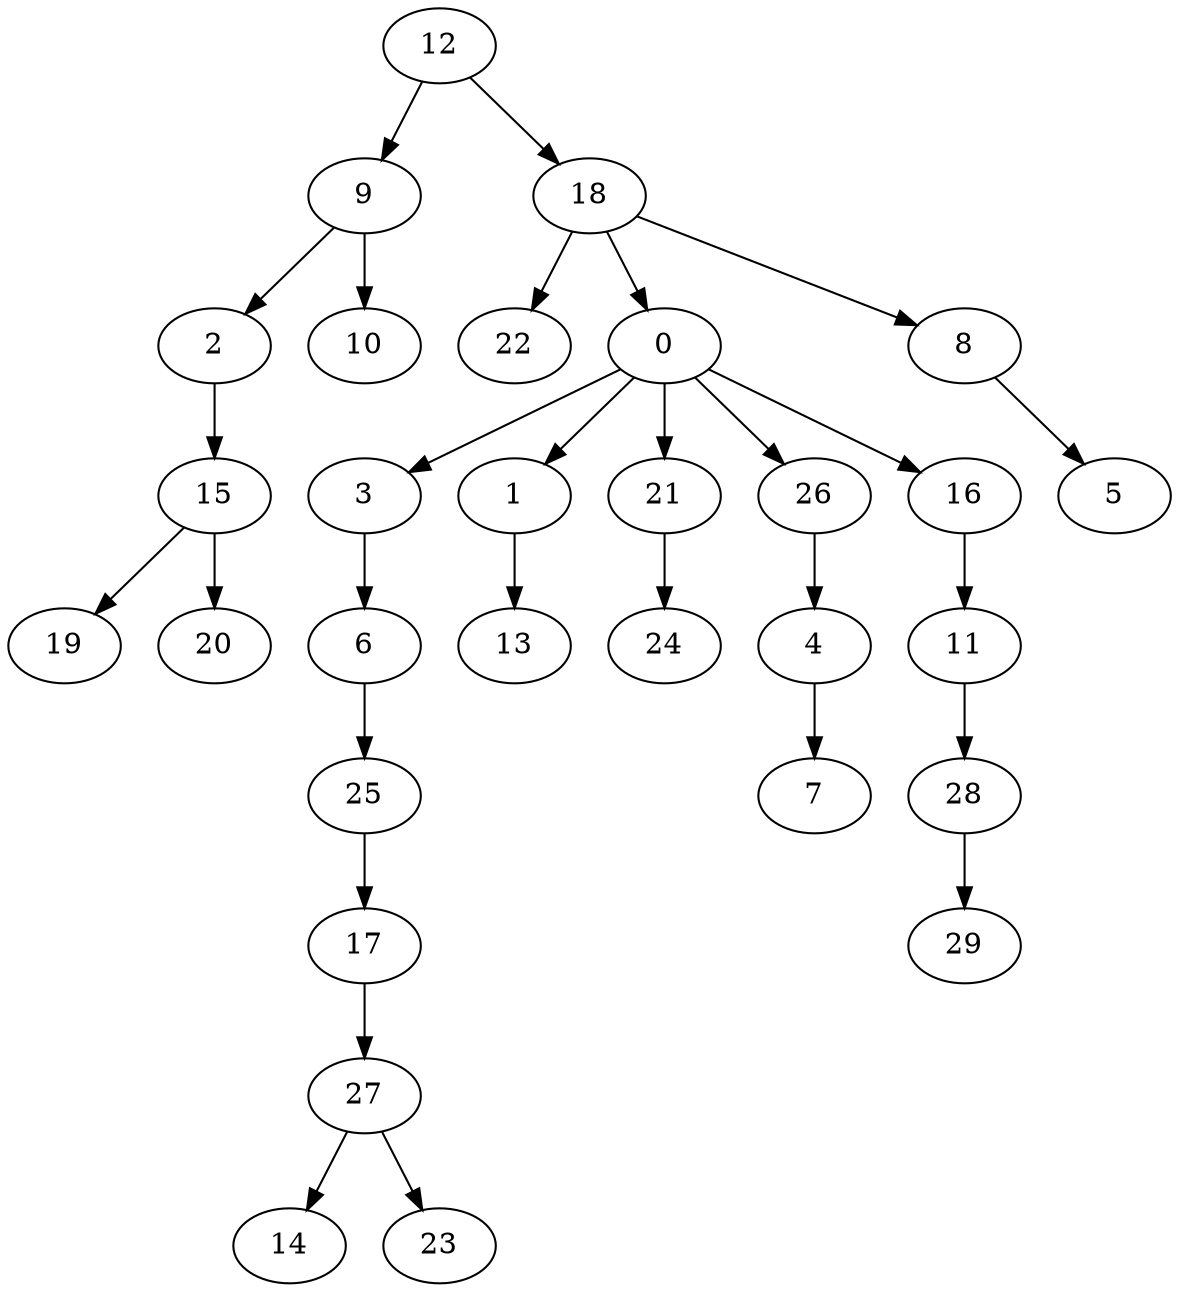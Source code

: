 digraph G {
	12 -> 9;
	12 -> 18;
	18 -> 22;
	18 -> 0;
	18 -> 8;
	9 -> 2;
	9 -> 10;
	2 -> 15;
	15 -> 19;
	15 -> 20;
	0 -> 3;
	0 -> 1;
	0 -> 21;
	0 -> 26;
	0 -> 16;
	3 -> 6;
	6 -> 25;
	1 -> 13;
	21 -> 24;
	25 -> 17;
	26 -> 4;
	4 -> 7;
	17 -> 27;
	27 -> 14;
	27 -> 23;
	8 -> 5;
	16 -> 11;
	11 -> 28;
	28 -> 29;
}